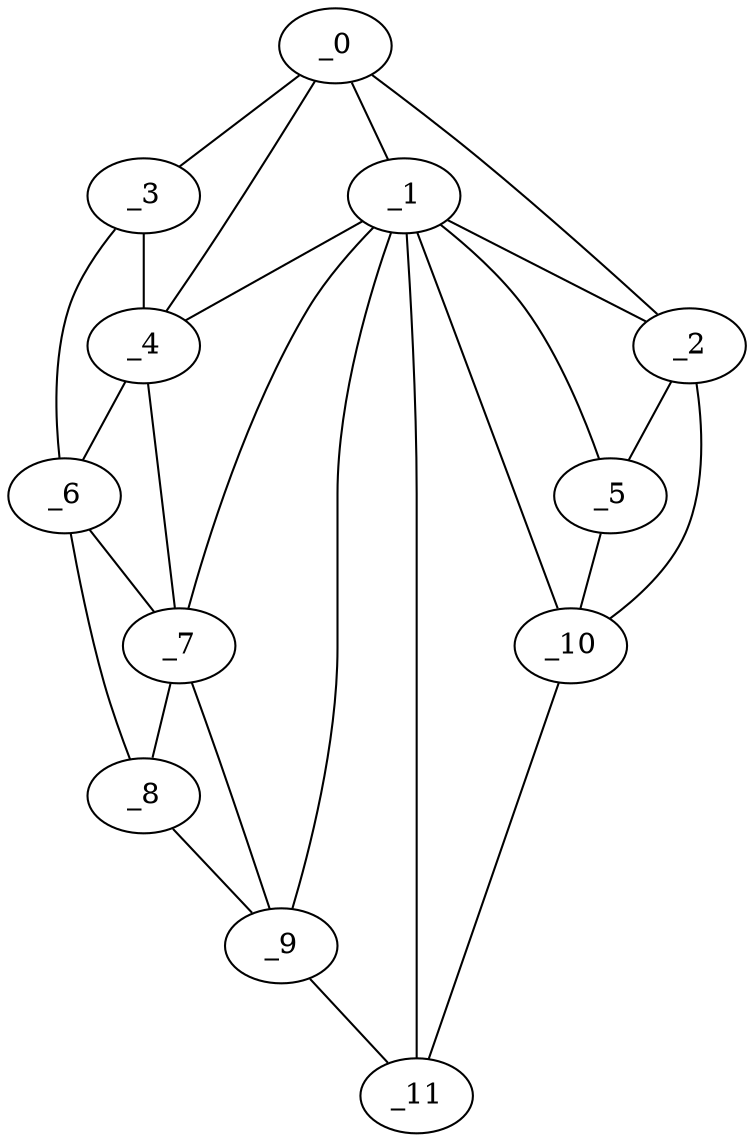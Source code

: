 graph "obj28__200.gxl" {
	_0	 [x=88,
		y=28];
	_1	 [x=92,
		y=32];
	_0 -- _1	 [valence=1];
	_2	 [x=98,
		y=15];
	_0 -- _2	 [valence=1];
	_3	 [x=98,
		y=100];
	_0 -- _3	 [valence=1];
	_4	 [x=102,
		y=89];
	_0 -- _4	 [valence=2];
	_1 -- _2	 [valence=1];
	_1 -- _4	 [valence=2];
	_5	 [x=105,
		y=22];
	_1 -- _5	 [valence=2];
	_7	 [x=108,
		y=79];
	_1 -- _7	 [valence=2];
	_9	 [x=125,
		y=55];
	_1 -- _9	 [valence=2];
	_10	 [x=126,
		y=40];
	_1 -- _10	 [valence=1];
	_11	 [x=126,
		y=44];
	_1 -- _11	 [valence=1];
	_2 -- _5	 [valence=2];
	_2 -- _10	 [valence=1];
	_3 -- _4	 [valence=2];
	_6	 [x=107,
		y=91];
	_3 -- _6	 [valence=1];
	_4 -- _6	 [valence=2];
	_4 -- _7	 [valence=1];
	_5 -- _10	 [valence=1];
	_6 -- _7	 [valence=1];
	_8	 [x=112,
		y=81];
	_6 -- _8	 [valence=1];
	_7 -- _8	 [valence=2];
	_7 -- _9	 [valence=1];
	_8 -- _9	 [valence=1];
	_9 -- _11	 [valence=1];
	_10 -- _11	 [valence=1];
}
